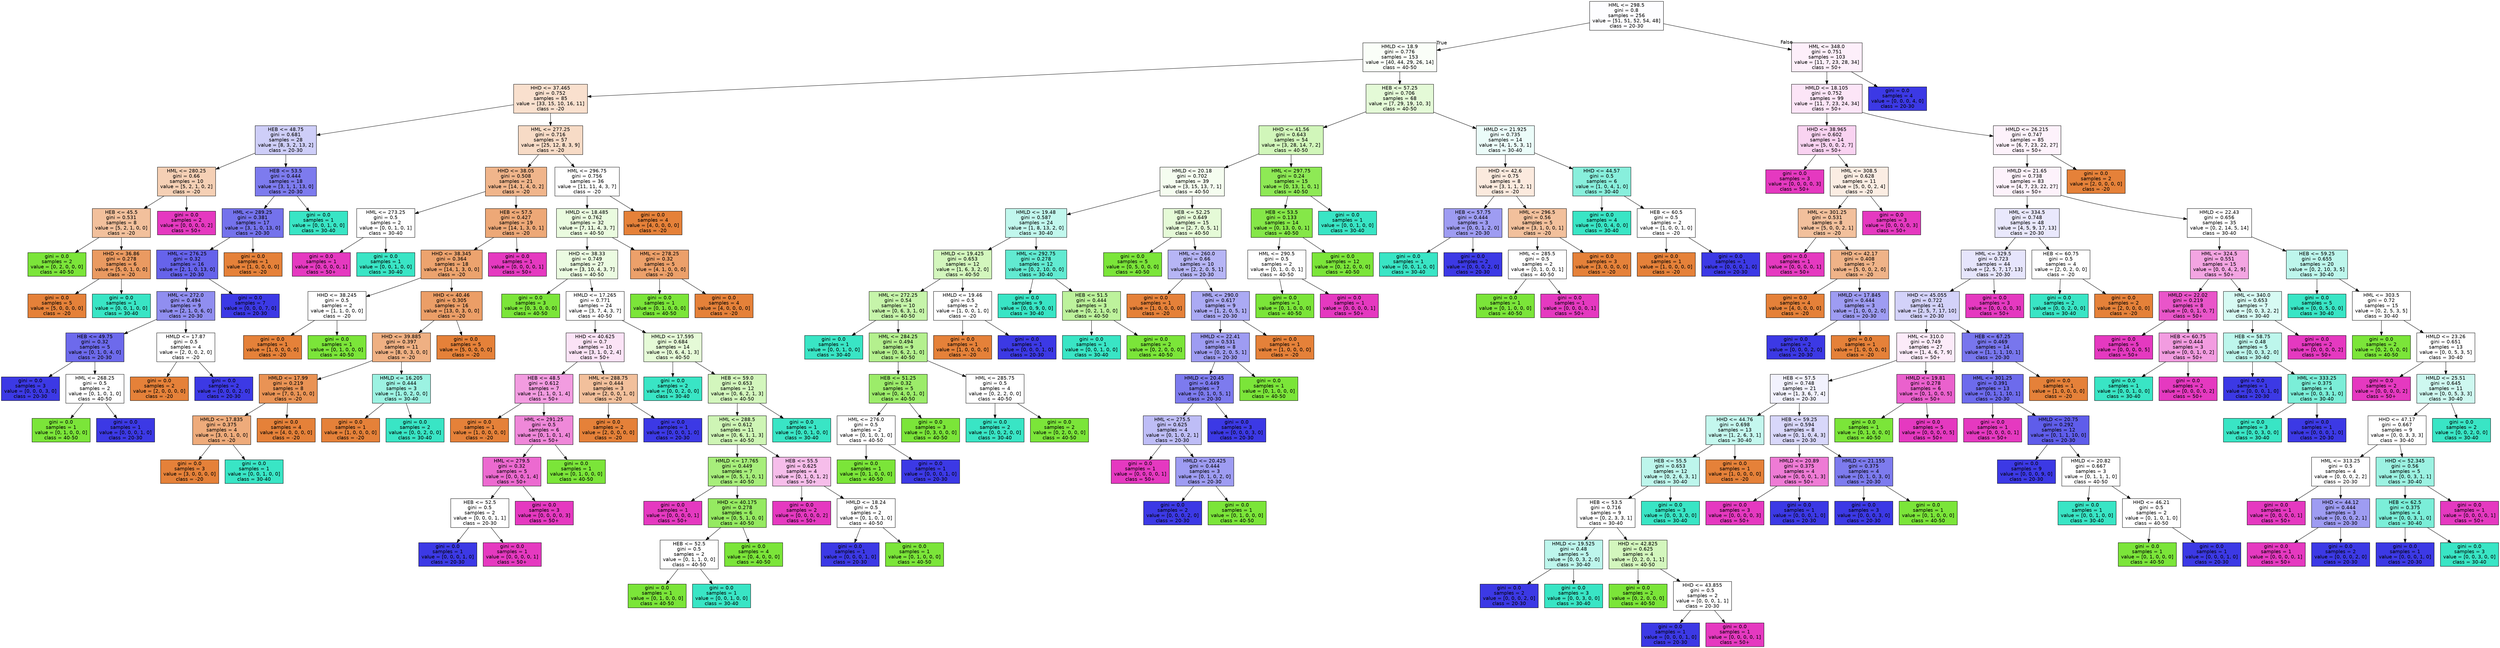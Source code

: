 digraph Tree {
node [shape=box, style="filled", color="black", fontname="helvetica"] ;
edge [fontname="helvetica"] ;
0 [label="HML <= 298.5\ngini = 0.8\nsamples = 256\nvalue = [51, 51, 52, 54, 48]\nclass = 20-30", fillcolor="#fdfdff"] ;
1 [label="HMLD <= 18.9\ngini = 0.776\nsamples = 153\nvalue = [40, 44, 29, 26, 14]\nclass = 40-50", fillcolor="#fafef8"] ;
0 -> 1 [labeldistance=2.5, labelangle=45, headlabel="True"] ;
2 [label="HHD <= 37.465\ngini = 0.752\nsamples = 85\nvalue = [33, 15, 10, 16, 11]\nclass = -20", fillcolor="#f9e0ce"] ;
1 -> 2 ;
3 [label="HEB <= 48.75\ngini = 0.681\nsamples = 28\nvalue = [8, 3, 2, 13, 2]\nclass = 20-30", fillcolor="#cecef8"] ;
2 -> 3 ;
4 [label="HML <= 280.25\ngini = 0.66\nsamples = 10\nvalue = [5, 2, 1, 0, 2]\nclass = -20", fillcolor="#f5d0b5"] ;
3 -> 4 ;
5 [label="HEB <= 45.5\ngini = 0.531\nsamples = 8\nvalue = [5, 2, 1, 0, 0]\nclass = -20", fillcolor="#f2c09c"] ;
4 -> 5 ;
6 [label="gini = 0.0\nsamples = 2\nvalue = [0, 2, 0, 0, 0]\nclass = 40-50", fillcolor="#7be539"] ;
5 -> 6 ;
7 [label="HHD <= 36.86\ngini = 0.278\nsamples = 6\nvalue = [5, 0, 1, 0, 0]\nclass = -20", fillcolor="#ea9a61"] ;
5 -> 7 ;
8 [label="gini = 0.0\nsamples = 5\nvalue = [5, 0, 0, 0, 0]\nclass = -20", fillcolor="#e58139"] ;
7 -> 8 ;
9 [label="gini = 0.0\nsamples = 1\nvalue = [0, 0, 1, 0, 0]\nclass = 30-40", fillcolor="#39e5c5"] ;
7 -> 9 ;
10 [label="gini = 0.0\nsamples = 2\nvalue = [0, 0, 0, 0, 2]\nclass = 50+", fillcolor="#e539c0"] ;
4 -> 10 ;
11 [label="HEB <= 53.5\ngini = 0.444\nsamples = 18\nvalue = [3, 1, 1, 13, 0]\nclass = 20-30", fillcolor="#7d7bee"] ;
3 -> 11 ;
12 [label="HML <= 289.25\ngini = 0.381\nsamples = 17\nvalue = [3, 1, 0, 13, 0]\nclass = 20-30", fillcolor="#7472ec"] ;
11 -> 12 ;
13 [label="HML <= 276.25\ngini = 0.32\nsamples = 16\nvalue = [2, 1, 0, 13, 0]\nclass = 20-30", fillcolor="#6663eb"] ;
12 -> 13 ;
14 [label="HML <= 272.0\ngini = 0.494\nsamples = 9\nvalue = [2, 1, 0, 6, 0]\nclass = 20-30", fillcolor="#908ef0"] ;
13 -> 14 ;
15 [label="HEB <= 49.75\ngini = 0.32\nsamples = 5\nvalue = [0, 1, 0, 4, 0]\nclass = 20-30", fillcolor="#6d6aec"] ;
14 -> 15 ;
16 [label="gini = 0.0\nsamples = 3\nvalue = [0, 0, 0, 3, 0]\nclass = 20-30", fillcolor="#3c39e5"] ;
15 -> 16 ;
17 [label="HML <= 268.25\ngini = 0.5\nsamples = 2\nvalue = [0, 1, 0, 1, 0]\nclass = 40-50", fillcolor="#ffffff"] ;
15 -> 17 ;
18 [label="gini = 0.0\nsamples = 1\nvalue = [0, 1, 0, 0, 0]\nclass = 40-50", fillcolor="#7be539"] ;
17 -> 18 ;
19 [label="gini = 0.0\nsamples = 1\nvalue = [0, 0, 0, 1, 0]\nclass = 20-30", fillcolor="#3c39e5"] ;
17 -> 19 ;
20 [label="HMLD <= 17.87\ngini = 0.5\nsamples = 4\nvalue = [2, 0, 0, 2, 0]\nclass = -20", fillcolor="#ffffff"] ;
14 -> 20 ;
21 [label="gini = 0.0\nsamples = 2\nvalue = [2, 0, 0, 0, 0]\nclass = -20", fillcolor="#e58139"] ;
20 -> 21 ;
22 [label="gini = 0.0\nsamples = 2\nvalue = [0, 0, 0, 2, 0]\nclass = 20-30", fillcolor="#3c39e5"] ;
20 -> 22 ;
23 [label="gini = 0.0\nsamples = 7\nvalue = [0, 0, 0, 7, 0]\nclass = 20-30", fillcolor="#3c39e5"] ;
13 -> 23 ;
24 [label="gini = 0.0\nsamples = 1\nvalue = [1, 0, 0, 0, 0]\nclass = -20", fillcolor="#e58139"] ;
12 -> 24 ;
25 [label="gini = 0.0\nsamples = 1\nvalue = [0, 0, 1, 0, 0]\nclass = 30-40", fillcolor="#39e5c5"] ;
11 -> 25 ;
26 [label="HML <= 277.25\ngini = 0.716\nsamples = 57\nvalue = [25, 12, 8, 3, 9]\nclass = -20", fillcolor="#f7dbc6"] ;
2 -> 26 ;
27 [label="HHD <= 38.05\ngini = 0.508\nsamples = 21\nvalue = [14, 1, 4, 0, 2]\nclass = -20", fillcolor="#f0b58b"] ;
26 -> 27 ;
28 [label="HML <= 273.25\ngini = 0.5\nsamples = 2\nvalue = [0, 0, 1, 0, 1]\nclass = 30-40", fillcolor="#ffffff"] ;
27 -> 28 ;
29 [label="gini = 0.0\nsamples = 1\nvalue = [0, 0, 0, 0, 1]\nclass = 50+", fillcolor="#e539c0"] ;
28 -> 29 ;
30 [label="gini = 0.0\nsamples = 1\nvalue = [0, 0, 1, 0, 0]\nclass = 30-40", fillcolor="#39e5c5"] ;
28 -> 30 ;
31 [label="HEB <= 57.5\ngini = 0.427\nsamples = 19\nvalue = [14, 1, 3, 0, 1]\nclass = -20", fillcolor="#eda877"] ;
27 -> 31 ;
32 [label="HHD <= 38.345\ngini = 0.364\nsamples = 18\nvalue = [14, 1, 3, 0, 0]\nclass = -20", fillcolor="#eca36e"] ;
31 -> 32 ;
33 [label="HHD <= 38.245\ngini = 0.5\nsamples = 2\nvalue = [1, 1, 0, 0, 0]\nclass = -20", fillcolor="#ffffff"] ;
32 -> 33 ;
34 [label="gini = 0.0\nsamples = 1\nvalue = [1, 0, 0, 0, 0]\nclass = -20", fillcolor="#e58139"] ;
33 -> 34 ;
35 [label="gini = 0.0\nsamples = 1\nvalue = [0, 1, 0, 0, 0]\nclass = 40-50", fillcolor="#7be539"] ;
33 -> 35 ;
36 [label="HHD <= 40.46\ngini = 0.305\nsamples = 16\nvalue = [13, 0, 3, 0, 0]\nclass = -20", fillcolor="#eb9e67"] ;
32 -> 36 ;
37 [label="HHD <= 39.885\ngini = 0.397\nsamples = 11\nvalue = [8, 0, 3, 0, 0]\nclass = -20", fillcolor="#efb083"] ;
36 -> 37 ;
38 [label="HMLD <= 17.99\ngini = 0.219\nsamples = 8\nvalue = [7, 0, 1, 0, 0]\nclass = -20", fillcolor="#e99355"] ;
37 -> 38 ;
39 [label="HMLD <= 17.835\ngini = 0.375\nsamples = 4\nvalue = [3, 0, 1, 0, 0]\nclass = -20", fillcolor="#eeab7b"] ;
38 -> 39 ;
40 [label="gini = 0.0\nsamples = 3\nvalue = [3, 0, 0, 0, 0]\nclass = -20", fillcolor="#e58139"] ;
39 -> 40 ;
41 [label="gini = 0.0\nsamples = 1\nvalue = [0, 0, 1, 0, 0]\nclass = 30-40", fillcolor="#39e5c5"] ;
39 -> 41 ;
42 [label="gini = 0.0\nsamples = 4\nvalue = [4, 0, 0, 0, 0]\nclass = -20", fillcolor="#e58139"] ;
38 -> 42 ;
43 [label="HMLD <= 16.205\ngini = 0.444\nsamples = 3\nvalue = [1, 0, 2, 0, 0]\nclass = 30-40", fillcolor="#9cf2e2"] ;
37 -> 43 ;
44 [label="gini = 0.0\nsamples = 1\nvalue = [1, 0, 0, 0, 0]\nclass = -20", fillcolor="#e58139"] ;
43 -> 44 ;
45 [label="gini = 0.0\nsamples = 2\nvalue = [0, 0, 2, 0, 0]\nclass = 30-40", fillcolor="#39e5c5"] ;
43 -> 45 ;
46 [label="gini = 0.0\nsamples = 5\nvalue = [5, 0, 0, 0, 0]\nclass = -20", fillcolor="#e58139"] ;
36 -> 46 ;
47 [label="gini = 0.0\nsamples = 1\nvalue = [0, 0, 0, 0, 1]\nclass = 50+", fillcolor="#e539c0"] ;
31 -> 47 ;
48 [label="HML <= 296.75\ngini = 0.756\nsamples = 36\nvalue = [11, 11, 4, 3, 7]\nclass = -20", fillcolor="#ffffff"] ;
26 -> 48 ;
49 [label="HMLD <= 18.485\ngini = 0.762\nsamples = 32\nvalue = [7, 11, 4, 3, 7]\nclass = 40-50", fillcolor="#eafbdf"] ;
48 -> 49 ;
50 [label="HHD <= 38.33\ngini = 0.749\nsamples = 27\nvalue = [3, 10, 4, 3, 7]\nclass = 40-50", fillcolor="#ebfbe1"] ;
49 -> 50 ;
51 [label="gini = 0.0\nsamples = 3\nvalue = [0, 3, 0, 0, 0]\nclass = 40-50", fillcolor="#7be539"] ;
50 -> 51 ;
52 [label="HMLD <= 17.265\ngini = 0.771\nsamples = 24\nvalue = [3, 7, 4, 3, 7]\nclass = 40-50", fillcolor="#ffffff"] ;
50 -> 52 ;
53 [label="HHD <= 40.625\ngini = 0.7\nsamples = 10\nvalue = [3, 1, 0, 2, 4]\nclass = 50+", fillcolor="#fbe3f6"] ;
52 -> 53 ;
54 [label="HEB <= 48.5\ngini = 0.612\nsamples = 7\nvalue = [1, 1, 0, 1, 4]\nclass = 50+", fillcolor="#f29ce0"] ;
53 -> 54 ;
55 [label="gini = 0.0\nsamples = 1\nvalue = [1, 0, 0, 0, 0]\nclass = -20", fillcolor="#e58139"] ;
54 -> 55 ;
56 [label="HML <= 291.25\ngini = 0.5\nsamples = 6\nvalue = [0, 1, 0, 1, 4]\nclass = 50+", fillcolor="#ef88d9"] ;
54 -> 56 ;
57 [label="HML <= 279.5\ngini = 0.32\nsamples = 5\nvalue = [0, 0, 0, 1, 4]\nclass = 50+", fillcolor="#ec6ad0"] ;
56 -> 57 ;
58 [label="HEB <= 52.5\ngini = 0.5\nsamples = 2\nvalue = [0, 0, 0, 1, 1]\nclass = 20-30", fillcolor="#ffffff"] ;
57 -> 58 ;
59 [label="gini = 0.0\nsamples = 1\nvalue = [0, 0, 0, 1, 0]\nclass = 20-30", fillcolor="#3c39e5"] ;
58 -> 59 ;
60 [label="gini = 0.0\nsamples = 1\nvalue = [0, 0, 0, 0, 1]\nclass = 50+", fillcolor="#e539c0"] ;
58 -> 60 ;
61 [label="gini = 0.0\nsamples = 3\nvalue = [0, 0, 0, 0, 3]\nclass = 50+", fillcolor="#e539c0"] ;
57 -> 61 ;
62 [label="gini = 0.0\nsamples = 1\nvalue = [0, 1, 0, 0, 0]\nclass = 40-50", fillcolor="#7be539"] ;
56 -> 62 ;
63 [label="HML <= 288.75\ngini = 0.444\nsamples = 3\nvalue = [2, 0, 0, 1, 0]\nclass = -20", fillcolor="#f2c09c"] ;
53 -> 63 ;
64 [label="gini = 0.0\nsamples = 2\nvalue = [2, 0, 0, 0, 0]\nclass = -20", fillcolor="#e58139"] ;
63 -> 64 ;
65 [label="gini = 0.0\nsamples = 1\nvalue = [0, 0, 0, 1, 0]\nclass = 20-30", fillcolor="#3c39e5"] ;
63 -> 65 ;
66 [label="HMLD <= 17.595\ngini = 0.684\nsamples = 14\nvalue = [0, 6, 4, 1, 3]\nclass = 40-50", fillcolor="#e5fad7"] ;
52 -> 66 ;
67 [label="gini = 0.0\nsamples = 2\nvalue = [0, 0, 2, 0, 0]\nclass = 30-40", fillcolor="#39e5c5"] ;
66 -> 67 ;
68 [label="HEB <= 59.0\ngini = 0.653\nsamples = 12\nvalue = [0, 6, 2, 1, 3]\nclass = 40-50", fillcolor="#d3f6bd"] ;
66 -> 68 ;
69 [label="HML <= 288.5\ngini = 0.612\nsamples = 11\nvalue = [0, 6, 1, 1, 3]\nclass = 40-50", fillcolor="#cef5b5"] ;
68 -> 69 ;
70 [label="HMLD <= 17.765\ngini = 0.449\nsamples = 7\nvalue = [0, 5, 1, 0, 1]\nclass = 40-50", fillcolor="#a7ee7b"] ;
69 -> 70 ;
71 [label="gini = 0.0\nsamples = 1\nvalue = [0, 0, 0, 0, 1]\nclass = 50+", fillcolor="#e539c0"] ;
70 -> 71 ;
72 [label="HHD <= 40.175\ngini = 0.278\nsamples = 6\nvalue = [0, 5, 1, 0, 0]\nclass = 40-50", fillcolor="#95ea61"] ;
70 -> 72 ;
73 [label="HEB <= 52.5\ngini = 0.5\nsamples = 2\nvalue = [0, 1, 1, 0, 0]\nclass = 40-50", fillcolor="#ffffff"] ;
72 -> 73 ;
74 [label="gini = 0.0\nsamples = 1\nvalue = [0, 1, 0, 0, 0]\nclass = 40-50", fillcolor="#7be539"] ;
73 -> 74 ;
75 [label="gini = 0.0\nsamples = 1\nvalue = [0, 0, 1, 0, 0]\nclass = 30-40", fillcolor="#39e5c5"] ;
73 -> 75 ;
76 [label="gini = 0.0\nsamples = 4\nvalue = [0, 4, 0, 0, 0]\nclass = 40-50", fillcolor="#7be539"] ;
72 -> 76 ;
77 [label="HEB <= 55.5\ngini = 0.625\nsamples = 4\nvalue = [0, 1, 0, 1, 2]\nclass = 50+", fillcolor="#f6bdea"] ;
69 -> 77 ;
78 [label="gini = 0.0\nsamples = 2\nvalue = [0, 0, 0, 0, 2]\nclass = 50+", fillcolor="#e539c0"] ;
77 -> 78 ;
79 [label="HMLD <= 18.24\ngini = 0.5\nsamples = 2\nvalue = [0, 1, 0, 1, 0]\nclass = 40-50", fillcolor="#ffffff"] ;
77 -> 79 ;
80 [label="gini = 0.0\nsamples = 1\nvalue = [0, 0, 0, 1, 0]\nclass = 20-30", fillcolor="#3c39e5"] ;
79 -> 80 ;
81 [label="gini = 0.0\nsamples = 1\nvalue = [0, 1, 0, 0, 0]\nclass = 40-50", fillcolor="#7be539"] ;
79 -> 81 ;
82 [label="gini = 0.0\nsamples = 1\nvalue = [0, 0, 1, 0, 0]\nclass = 30-40", fillcolor="#39e5c5"] ;
68 -> 82 ;
83 [label="HML <= 278.25\ngini = 0.32\nsamples = 5\nvalue = [4, 1, 0, 0, 0]\nclass = -20", fillcolor="#eca06a"] ;
49 -> 83 ;
84 [label="gini = 0.0\nsamples = 1\nvalue = [0, 1, 0, 0, 0]\nclass = 40-50", fillcolor="#7be539"] ;
83 -> 84 ;
85 [label="gini = 0.0\nsamples = 4\nvalue = [4, 0, 0, 0, 0]\nclass = -20", fillcolor="#e58139"] ;
83 -> 85 ;
86 [label="gini = 0.0\nsamples = 4\nvalue = [4, 0, 0, 0, 0]\nclass = -20", fillcolor="#e58139"] ;
48 -> 86 ;
87 [label="HEB <= 57.25\ngini = 0.706\nsamples = 68\nvalue = [7, 29, 19, 10, 3]\nclass = 40-50", fillcolor="#e4fad7"] ;
1 -> 87 ;
88 [label="HHD <= 41.56\ngini = 0.643\nsamples = 54\nvalue = [3, 28, 14, 7, 2]\nclass = 40-50", fillcolor="#d1f6ba"] ;
87 -> 88 ;
89 [label="HMLD <= 20.18\ngini = 0.702\nsamples = 39\nvalue = [3, 15, 13, 7, 1]\nclass = 40-50", fillcolor="#f5fdf0"] ;
88 -> 89 ;
90 [label="HMLD <= 19.48\ngini = 0.587\nsamples = 24\nvalue = [1, 8, 13, 2, 0]\nclass = 30-40", fillcolor="#c1f7ed"] ;
89 -> 90 ;
91 [label="HMLD <= 19.425\ngini = 0.653\nsamples = 12\nvalue = [1, 6, 3, 2, 0]\nclass = 40-50", fillcolor="#d3f6bd"] ;
90 -> 91 ;
92 [label="HML <= 272.25\ngini = 0.54\nsamples = 10\nvalue = [0, 6, 3, 1, 0]\nclass = 40-50", fillcolor="#c6f4aa"] ;
91 -> 92 ;
93 [label="gini = 0.0\nsamples = 1\nvalue = [0, 0, 1, 0, 0]\nclass = 30-40", fillcolor="#39e5c5"] ;
92 -> 93 ;
94 [label="HML <= 284.25\ngini = 0.494\nsamples = 9\nvalue = [0, 6, 2, 1, 0]\nclass = 40-50", fillcolor="#b4f08e"] ;
92 -> 94 ;
95 [label="HEB <= 51.25\ngini = 0.32\nsamples = 5\nvalue = [0, 4, 0, 1, 0]\nclass = 40-50", fillcolor="#9cec6a"] ;
94 -> 95 ;
96 [label="HML <= 276.0\ngini = 0.5\nsamples = 2\nvalue = [0, 1, 0, 1, 0]\nclass = 40-50", fillcolor="#ffffff"] ;
95 -> 96 ;
97 [label="gini = 0.0\nsamples = 1\nvalue = [0, 1, 0, 0, 0]\nclass = 40-50", fillcolor="#7be539"] ;
96 -> 97 ;
98 [label="gini = 0.0\nsamples = 1\nvalue = [0, 0, 0, 1, 0]\nclass = 20-30", fillcolor="#3c39e5"] ;
96 -> 98 ;
99 [label="gini = 0.0\nsamples = 3\nvalue = [0, 3, 0, 0, 0]\nclass = 40-50", fillcolor="#7be539"] ;
95 -> 99 ;
100 [label="HML <= 285.75\ngini = 0.5\nsamples = 4\nvalue = [0, 2, 2, 0, 0]\nclass = 40-50", fillcolor="#ffffff"] ;
94 -> 100 ;
101 [label="gini = 0.0\nsamples = 2\nvalue = [0, 0, 2, 0, 0]\nclass = 30-40", fillcolor="#39e5c5"] ;
100 -> 101 ;
102 [label="gini = 0.0\nsamples = 2\nvalue = [0, 2, 0, 0, 0]\nclass = 40-50", fillcolor="#7be539"] ;
100 -> 102 ;
103 [label="HMLD <= 19.46\ngini = 0.5\nsamples = 2\nvalue = [1, 0, 0, 1, 0]\nclass = -20", fillcolor="#ffffff"] ;
91 -> 103 ;
104 [label="gini = 0.0\nsamples = 1\nvalue = [1, 0, 0, 0, 0]\nclass = -20", fillcolor="#e58139"] ;
103 -> 104 ;
105 [label="gini = 0.0\nsamples = 1\nvalue = [0, 0, 0, 1, 0]\nclass = 20-30", fillcolor="#3c39e5"] ;
103 -> 105 ;
106 [label="HML <= 292.75\ngini = 0.278\nsamples = 12\nvalue = [0, 2, 10, 0, 0]\nclass = 30-40", fillcolor="#61ead1"] ;
90 -> 106 ;
107 [label="gini = 0.0\nsamples = 9\nvalue = [0, 0, 9, 0, 0]\nclass = 30-40", fillcolor="#39e5c5"] ;
106 -> 107 ;
108 [label="HEB <= 51.5\ngini = 0.444\nsamples = 3\nvalue = [0, 2, 1, 0, 0]\nclass = 40-50", fillcolor="#bdf29c"] ;
106 -> 108 ;
109 [label="gini = 0.0\nsamples = 1\nvalue = [0, 0, 1, 0, 0]\nclass = 30-40", fillcolor="#39e5c5"] ;
108 -> 109 ;
110 [label="gini = 0.0\nsamples = 2\nvalue = [0, 2, 0, 0, 0]\nclass = 40-50", fillcolor="#7be539"] ;
108 -> 110 ;
111 [label="HEB <= 52.25\ngini = 0.649\nsamples = 15\nvalue = [2, 7, 0, 5, 1]\nclass = 40-50", fillcolor="#e5fad7"] ;
89 -> 111 ;
112 [label="gini = 0.0\nsamples = 5\nvalue = [0, 5, 0, 0, 0]\nclass = 40-50", fillcolor="#7be539"] ;
111 -> 112 ;
113 [label="HML <= 260.0\ngini = 0.66\nsamples = 10\nvalue = [2, 2, 0, 5, 1]\nclass = 20-30", fillcolor="#b6b5f5"] ;
111 -> 113 ;
114 [label="gini = 0.0\nsamples = 1\nvalue = [1, 0, 0, 0, 0]\nclass = -20", fillcolor="#e58139"] ;
113 -> 114 ;
115 [label="HML <= 290.0\ngini = 0.617\nsamples = 9\nvalue = [1, 2, 0, 5, 1]\nclass = 20-30", fillcolor="#abaaf4"] ;
113 -> 115 ;
116 [label="HMLD <= 22.41\ngini = 0.531\nsamples = 8\nvalue = [0, 2, 0, 5, 1]\nclass = 20-30", fillcolor="#9e9cf2"] ;
115 -> 116 ;
117 [label="HMLD <= 20.45\ngini = 0.449\nsamples = 7\nvalue = [0, 1, 0, 5, 1]\nclass = 20-30", fillcolor="#7d7bee"] ;
116 -> 117 ;
118 [label="HML <= 275.5\ngini = 0.625\nsamples = 4\nvalue = [0, 1, 0, 2, 1]\nclass = 20-30", fillcolor="#bebdf6"] ;
117 -> 118 ;
119 [label="gini = 0.0\nsamples = 1\nvalue = [0, 0, 0, 0, 1]\nclass = 50+", fillcolor="#e539c0"] ;
118 -> 119 ;
120 [label="HMLD <= 20.425\ngini = 0.444\nsamples = 3\nvalue = [0, 1, 0, 2, 0]\nclass = 20-30", fillcolor="#9e9cf2"] ;
118 -> 120 ;
121 [label="gini = 0.0\nsamples = 2\nvalue = [0, 0, 0, 2, 0]\nclass = 20-30", fillcolor="#3c39e5"] ;
120 -> 121 ;
122 [label="gini = 0.0\nsamples = 1\nvalue = [0, 1, 0, 0, 0]\nclass = 40-50", fillcolor="#7be539"] ;
120 -> 122 ;
123 [label="gini = 0.0\nsamples = 3\nvalue = [0, 0, 0, 3, 0]\nclass = 20-30", fillcolor="#3c39e5"] ;
117 -> 123 ;
124 [label="gini = 0.0\nsamples = 1\nvalue = [0, 1, 0, 0, 0]\nclass = 40-50", fillcolor="#7be539"] ;
116 -> 124 ;
125 [label="gini = 0.0\nsamples = 1\nvalue = [1, 0, 0, 0, 0]\nclass = -20", fillcolor="#e58139"] ;
115 -> 125 ;
126 [label="HML <= 297.75\ngini = 0.24\nsamples = 15\nvalue = [0, 13, 1, 0, 1]\nclass = 40-50", fillcolor="#8ee955"] ;
88 -> 126 ;
127 [label="HEB <= 53.5\ngini = 0.133\nsamples = 14\nvalue = [0, 13, 0, 0, 1]\nclass = 40-50", fillcolor="#85e748"] ;
126 -> 127 ;
128 [label="HML <= 290.5\ngini = 0.5\nsamples = 2\nvalue = [0, 1, 0, 0, 1]\nclass = 40-50", fillcolor="#ffffff"] ;
127 -> 128 ;
129 [label="gini = 0.0\nsamples = 1\nvalue = [0, 1, 0, 0, 0]\nclass = 40-50", fillcolor="#7be539"] ;
128 -> 129 ;
130 [label="gini = 0.0\nsamples = 1\nvalue = [0, 0, 0, 0, 1]\nclass = 50+", fillcolor="#e539c0"] ;
128 -> 130 ;
131 [label="gini = 0.0\nsamples = 12\nvalue = [0, 12, 0, 0, 0]\nclass = 40-50", fillcolor="#7be539"] ;
127 -> 131 ;
132 [label="gini = 0.0\nsamples = 1\nvalue = [0, 0, 1, 0, 0]\nclass = 30-40", fillcolor="#39e5c5"] ;
126 -> 132 ;
133 [label="HMLD <= 21.925\ngini = 0.735\nsamples = 14\nvalue = [4, 1, 5, 3, 1]\nclass = 30-40", fillcolor="#ebfcf9"] ;
87 -> 133 ;
134 [label="HHD <= 42.6\ngini = 0.75\nsamples = 8\nvalue = [3, 1, 1, 2, 1]\nclass = -20", fillcolor="#fbeade"] ;
133 -> 134 ;
135 [label="HEB <= 57.75\ngini = 0.444\nsamples = 3\nvalue = [0, 0, 1, 2, 0]\nclass = 20-30", fillcolor="#9e9cf2"] ;
134 -> 135 ;
136 [label="gini = 0.0\nsamples = 1\nvalue = [0, 0, 1, 0, 0]\nclass = 30-40", fillcolor="#39e5c5"] ;
135 -> 136 ;
137 [label="gini = 0.0\nsamples = 2\nvalue = [0, 0, 0, 2, 0]\nclass = 20-30", fillcolor="#3c39e5"] ;
135 -> 137 ;
138 [label="HML <= 296.5\ngini = 0.56\nsamples = 5\nvalue = [3, 1, 0, 0, 1]\nclass = -20", fillcolor="#f2c09c"] ;
134 -> 138 ;
139 [label="HML <= 285.5\ngini = 0.5\nsamples = 2\nvalue = [0, 1, 0, 0, 1]\nclass = 40-50", fillcolor="#ffffff"] ;
138 -> 139 ;
140 [label="gini = 0.0\nsamples = 1\nvalue = [0, 1, 0, 0, 0]\nclass = 40-50", fillcolor="#7be539"] ;
139 -> 140 ;
141 [label="gini = 0.0\nsamples = 1\nvalue = [0, 0, 0, 0, 1]\nclass = 50+", fillcolor="#e539c0"] ;
139 -> 141 ;
142 [label="gini = 0.0\nsamples = 3\nvalue = [3, 0, 0, 0, 0]\nclass = -20", fillcolor="#e58139"] ;
138 -> 142 ;
143 [label="HHD <= 44.57\ngini = 0.5\nsamples = 6\nvalue = [1, 0, 4, 1, 0]\nclass = 30-40", fillcolor="#88efdc"] ;
133 -> 143 ;
144 [label="gini = 0.0\nsamples = 4\nvalue = [0, 0, 4, 0, 0]\nclass = 30-40", fillcolor="#39e5c5"] ;
143 -> 144 ;
145 [label="HEB <= 60.5\ngini = 0.5\nsamples = 2\nvalue = [1, 0, 0, 1, 0]\nclass = -20", fillcolor="#ffffff"] ;
143 -> 145 ;
146 [label="gini = 0.0\nsamples = 1\nvalue = [1, 0, 0, 0, 0]\nclass = -20", fillcolor="#e58139"] ;
145 -> 146 ;
147 [label="gini = 0.0\nsamples = 1\nvalue = [0, 0, 0, 1, 0]\nclass = 20-30", fillcolor="#3c39e5"] ;
145 -> 147 ;
148 [label="HML <= 348.0\ngini = 0.751\nsamples = 103\nvalue = [11, 7, 23, 28, 34]\nclass = 50+", fillcolor="#fdeffa"] ;
0 -> 148 [labeldistance=2.5, labelangle=-45, headlabel="False"] ;
149 [label="HMLD <= 18.105\ngini = 0.752\nsamples = 99\nvalue = [11, 7, 23, 24, 34]\nclass = 50+", fillcolor="#fce5f7"] ;
148 -> 149 ;
150 [label="HHD <= 38.965\ngini = 0.602\nsamples = 14\nvalue = [5, 0, 0, 2, 7]\nclass = 50+", fillcolor="#f9d3f1"] ;
149 -> 150 ;
151 [label="gini = 0.0\nsamples = 3\nvalue = [0, 0, 0, 0, 3]\nclass = 50+", fillcolor="#e539c0"] ;
150 -> 151 ;
152 [label="HML <= 308.5\ngini = 0.628\nsamples = 11\nvalue = [5, 0, 0, 2, 4]\nclass = -20", fillcolor="#fbede3"] ;
150 -> 152 ;
153 [label="HML <= 301.25\ngini = 0.531\nsamples = 8\nvalue = [5, 0, 0, 2, 1]\nclass = -20", fillcolor="#f2c09c"] ;
152 -> 153 ;
154 [label="gini = 0.0\nsamples = 1\nvalue = [0, 0, 0, 0, 1]\nclass = 50+", fillcolor="#e539c0"] ;
153 -> 154 ;
155 [label="HHD <= 42.17\ngini = 0.408\nsamples = 7\nvalue = [5, 0, 0, 2, 0]\nclass = -20", fillcolor="#efb388"] ;
153 -> 155 ;
156 [label="gini = 0.0\nsamples = 4\nvalue = [4, 0, 0, 0, 0]\nclass = -20", fillcolor="#e58139"] ;
155 -> 156 ;
157 [label="HMLD <= 17.845\ngini = 0.444\nsamples = 3\nvalue = [1, 0, 0, 2, 0]\nclass = 20-30", fillcolor="#9e9cf2"] ;
155 -> 157 ;
158 [label="gini = 0.0\nsamples = 2\nvalue = [0, 0, 0, 2, 0]\nclass = 20-30", fillcolor="#3c39e5"] ;
157 -> 158 ;
159 [label="gini = 0.0\nsamples = 1\nvalue = [1, 0, 0, 0, 0]\nclass = -20", fillcolor="#e58139"] ;
157 -> 159 ;
160 [label="gini = 0.0\nsamples = 3\nvalue = [0, 0, 0, 0, 3]\nclass = 50+", fillcolor="#e539c0"] ;
152 -> 160 ;
161 [label="HMLD <= 26.215\ngini = 0.747\nsamples = 85\nvalue = [6, 7, 23, 22, 27]\nclass = 50+", fillcolor="#fdf2fb"] ;
149 -> 161 ;
162 [label="HMLD <= 21.65\ngini = 0.738\nsamples = 83\nvalue = [4, 7, 23, 22, 27]\nclass = 50+", fillcolor="#fdf2fb"] ;
161 -> 162 ;
163 [label="HML <= 334.5\ngini = 0.748\nsamples = 48\nvalue = [4, 5, 9, 17, 13]\nclass = 20-30", fillcolor="#e9e8fc"] ;
162 -> 163 ;
164 [label="HML <= 329.5\ngini = 0.723\nsamples = 44\nvalue = [2, 5, 7, 17, 13]\nclass = 20-30", fillcolor="#e6e5fc"] ;
163 -> 164 ;
165 [label="HHD <= 45.055\ngini = 0.722\nsamples = 41\nvalue = [2, 5, 7, 17, 10]\nclass = 20-30", fillcolor="#d3d2f9"] ;
164 -> 165 ;
166 [label="HML <= 310.0\ngini = 0.749\nsamples = 27\nvalue = [1, 4, 6, 7, 9]\nclass = 50+", fillcolor="#fcebf9"] ;
165 -> 166 ;
167 [label="HEB <= 57.5\ngini = 0.748\nsamples = 21\nvalue = [1, 3, 6, 7, 4]\nclass = 20-30", fillcolor="#f2f2fd"] ;
166 -> 167 ;
168 [label="HHD <= 44.76\ngini = 0.698\nsamples = 13\nvalue = [1, 2, 6, 3, 1]\nclass = 30-40", fillcolor="#c4f7ee"] ;
167 -> 168 ;
169 [label="HEB <= 55.5\ngini = 0.653\nsamples = 12\nvalue = [0, 2, 6, 3, 1]\nclass = 30-40", fillcolor="#bdf6ec"] ;
168 -> 169 ;
170 [label="HEB <= 53.5\ngini = 0.716\nsamples = 9\nvalue = [0, 2, 3, 3, 1]\nclass = 30-40", fillcolor="#ffffff"] ;
169 -> 170 ;
171 [label="HMLD <= 19.525\ngini = 0.48\nsamples = 5\nvalue = [0, 0, 3, 2, 0]\nclass = 30-40", fillcolor="#bdf6ec"] ;
170 -> 171 ;
172 [label="gini = 0.0\nsamples = 2\nvalue = [0, 0, 0, 2, 0]\nclass = 20-30", fillcolor="#3c39e5"] ;
171 -> 172 ;
173 [label="gini = 0.0\nsamples = 3\nvalue = [0, 0, 3, 0, 0]\nclass = 30-40", fillcolor="#39e5c5"] ;
171 -> 173 ;
174 [label="HHD <= 42.825\ngini = 0.625\nsamples = 4\nvalue = [0, 2, 0, 1, 1]\nclass = 40-50", fillcolor="#d3f6bd"] ;
170 -> 174 ;
175 [label="gini = 0.0\nsamples = 2\nvalue = [0, 2, 0, 0, 0]\nclass = 40-50", fillcolor="#7be539"] ;
174 -> 175 ;
176 [label="HHD <= 43.855\ngini = 0.5\nsamples = 2\nvalue = [0, 0, 0, 1, 1]\nclass = 20-30", fillcolor="#ffffff"] ;
174 -> 176 ;
177 [label="gini = 0.0\nsamples = 1\nvalue = [0, 0, 0, 1, 0]\nclass = 20-30", fillcolor="#3c39e5"] ;
176 -> 177 ;
178 [label="gini = 0.0\nsamples = 1\nvalue = [0, 0, 0, 0, 1]\nclass = 50+", fillcolor="#e539c0"] ;
176 -> 178 ;
179 [label="gini = 0.0\nsamples = 3\nvalue = [0, 0, 3, 0, 0]\nclass = 30-40", fillcolor="#39e5c5"] ;
169 -> 179 ;
180 [label="gini = 0.0\nsamples = 1\nvalue = [1, 0, 0, 0, 0]\nclass = -20", fillcolor="#e58139"] ;
168 -> 180 ;
181 [label="HEB <= 59.25\ngini = 0.594\nsamples = 8\nvalue = [0, 1, 0, 4, 3]\nclass = 20-30", fillcolor="#d8d7fa"] ;
167 -> 181 ;
182 [label="HMLD <= 20.89\ngini = 0.375\nsamples = 4\nvalue = [0, 0, 0, 1, 3]\nclass = 50+", fillcolor="#ee7bd5"] ;
181 -> 182 ;
183 [label="gini = 0.0\nsamples = 3\nvalue = [0, 0, 0, 0, 3]\nclass = 50+", fillcolor="#e539c0"] ;
182 -> 183 ;
184 [label="gini = 0.0\nsamples = 1\nvalue = [0, 0, 0, 1, 0]\nclass = 20-30", fillcolor="#3c39e5"] ;
182 -> 184 ;
185 [label="HMLD <= 21.155\ngini = 0.375\nsamples = 4\nvalue = [0, 1, 0, 3, 0]\nclass = 20-30", fillcolor="#7d7bee"] ;
181 -> 185 ;
186 [label="gini = 0.0\nsamples = 3\nvalue = [0, 0, 0, 3, 0]\nclass = 20-30", fillcolor="#3c39e5"] ;
185 -> 186 ;
187 [label="gini = 0.0\nsamples = 1\nvalue = [0, 1, 0, 0, 0]\nclass = 40-50", fillcolor="#7be539"] ;
185 -> 187 ;
188 [label="HMLD <= 19.81\ngini = 0.278\nsamples = 6\nvalue = [0, 1, 0, 0, 5]\nclass = 50+", fillcolor="#ea61cd"] ;
166 -> 188 ;
189 [label="gini = 0.0\nsamples = 1\nvalue = [0, 1, 0, 0, 0]\nclass = 40-50", fillcolor="#7be539"] ;
188 -> 189 ;
190 [label="gini = 0.0\nsamples = 5\nvalue = [0, 0, 0, 0, 5]\nclass = 50+", fillcolor="#e539c0"] ;
188 -> 190 ;
191 [label="HEB <= 67.25\ngini = 0.469\nsamples = 14\nvalue = [1, 1, 1, 10, 1]\nclass = 20-30", fillcolor="#7876ed"] ;
165 -> 191 ;
192 [label="HML <= 301.25\ngini = 0.391\nsamples = 13\nvalue = [0, 1, 1, 10, 1]\nclass = 20-30", fillcolor="#6d6bec"] ;
191 -> 192 ;
193 [label="gini = 0.0\nsamples = 1\nvalue = [0, 0, 0, 0, 1]\nclass = 50+", fillcolor="#e539c0"] ;
192 -> 193 ;
194 [label="HMLD <= 20.75\ngini = 0.292\nsamples = 12\nvalue = [0, 1, 1, 10, 0]\nclass = 20-30", fillcolor="#5f5dea"] ;
192 -> 194 ;
195 [label="gini = 0.0\nsamples = 9\nvalue = [0, 0, 0, 9, 0]\nclass = 20-30", fillcolor="#3c39e5"] ;
194 -> 195 ;
196 [label="HMLD <= 20.82\ngini = 0.667\nsamples = 3\nvalue = [0, 1, 1, 1, 0]\nclass = 40-50", fillcolor="#ffffff"] ;
194 -> 196 ;
197 [label="gini = 0.0\nsamples = 1\nvalue = [0, 0, 1, 0, 0]\nclass = 30-40", fillcolor="#39e5c5"] ;
196 -> 197 ;
198 [label="HHD <= 46.21\ngini = 0.5\nsamples = 2\nvalue = [0, 1, 0, 1, 0]\nclass = 40-50", fillcolor="#ffffff"] ;
196 -> 198 ;
199 [label="gini = 0.0\nsamples = 1\nvalue = [0, 1, 0, 0, 0]\nclass = 40-50", fillcolor="#7be539"] ;
198 -> 199 ;
200 [label="gini = 0.0\nsamples = 1\nvalue = [0, 0, 0, 1, 0]\nclass = 20-30", fillcolor="#3c39e5"] ;
198 -> 200 ;
201 [label="gini = 0.0\nsamples = 1\nvalue = [1, 0, 0, 0, 0]\nclass = -20", fillcolor="#e58139"] ;
191 -> 201 ;
202 [label="gini = 0.0\nsamples = 3\nvalue = [0, 0, 0, 0, 3]\nclass = 50+", fillcolor="#e539c0"] ;
164 -> 202 ;
203 [label="HEB <= 60.75\ngini = 0.5\nsamples = 4\nvalue = [2, 0, 2, 0, 0]\nclass = -20", fillcolor="#ffffff"] ;
163 -> 203 ;
204 [label="gini = 0.0\nsamples = 2\nvalue = [0, 0, 2, 0, 0]\nclass = 30-40", fillcolor="#39e5c5"] ;
203 -> 204 ;
205 [label="gini = 0.0\nsamples = 2\nvalue = [2, 0, 0, 0, 0]\nclass = -20", fillcolor="#e58139"] ;
203 -> 205 ;
206 [label="HMLD <= 22.43\ngini = 0.656\nsamples = 35\nvalue = [0, 2, 14, 5, 14]\nclass = 30-40", fillcolor="#ffffff"] ;
162 -> 206 ;
207 [label="HML <= 324.5\ngini = 0.551\nsamples = 15\nvalue = [0, 0, 4, 2, 9]\nclass = 50+", fillcolor="#f3a5e2"] ;
206 -> 207 ;
208 [label="HMLD <= 22.02\ngini = 0.219\nsamples = 8\nvalue = [0, 0, 1, 0, 7]\nclass = 50+", fillcolor="#e955c9"] ;
207 -> 208 ;
209 [label="gini = 0.0\nsamples = 5\nvalue = [0, 0, 0, 0, 5]\nclass = 50+", fillcolor="#e539c0"] ;
208 -> 209 ;
210 [label="HEB <= 60.75\ngini = 0.444\nsamples = 3\nvalue = [0, 0, 1, 0, 2]\nclass = 50+", fillcolor="#f29ce0"] ;
208 -> 210 ;
211 [label="gini = 0.0\nsamples = 1\nvalue = [0, 0, 1, 0, 0]\nclass = 30-40", fillcolor="#39e5c5"] ;
210 -> 211 ;
212 [label="gini = 0.0\nsamples = 2\nvalue = [0, 0, 0, 0, 2]\nclass = 50+", fillcolor="#e539c0"] ;
210 -> 212 ;
213 [label="HML <= 340.0\ngini = 0.653\nsamples = 7\nvalue = [0, 0, 3, 2, 2]\nclass = 30-40", fillcolor="#d7faf3"] ;
207 -> 213 ;
214 [label="HEB <= 58.75\ngini = 0.48\nsamples = 5\nvalue = [0, 0, 3, 2, 0]\nclass = 30-40", fillcolor="#bdf6ec"] ;
213 -> 214 ;
215 [label="gini = 0.0\nsamples = 1\nvalue = [0, 0, 0, 1, 0]\nclass = 20-30", fillcolor="#3c39e5"] ;
214 -> 215 ;
216 [label="HML <= 333.25\ngini = 0.375\nsamples = 4\nvalue = [0, 0, 3, 1, 0]\nclass = 30-40", fillcolor="#7beed8"] ;
214 -> 216 ;
217 [label="gini = 0.0\nsamples = 3\nvalue = [0, 0, 3, 0, 0]\nclass = 30-40", fillcolor="#39e5c5"] ;
216 -> 217 ;
218 [label="gini = 0.0\nsamples = 1\nvalue = [0, 0, 0, 1, 0]\nclass = 20-30", fillcolor="#3c39e5"] ;
216 -> 218 ;
219 [label="gini = 0.0\nsamples = 2\nvalue = [0, 0, 0, 0, 2]\nclass = 50+", fillcolor="#e539c0"] ;
213 -> 219 ;
220 [label="HEB <= 59.25\ngini = 0.655\nsamples = 20\nvalue = [0, 2, 10, 3, 5]\nclass = 30-40", fillcolor="#bdf6ec"] ;
206 -> 220 ;
221 [label="gini = 0.0\nsamples = 5\nvalue = [0, 0, 5, 0, 0]\nclass = 30-40", fillcolor="#39e5c5"] ;
220 -> 221 ;
222 [label="HML <= 303.5\ngini = 0.72\nsamples = 15\nvalue = [0, 2, 5, 3, 5]\nclass = 30-40", fillcolor="#ffffff"] ;
220 -> 222 ;
223 [label="gini = 0.0\nsamples = 2\nvalue = [0, 2, 0, 0, 0]\nclass = 40-50", fillcolor="#7be539"] ;
222 -> 223 ;
224 [label="HMLD <= 23.26\ngini = 0.651\nsamples = 13\nvalue = [0, 0, 5, 3, 5]\nclass = 30-40", fillcolor="#ffffff"] ;
222 -> 224 ;
225 [label="gini = 0.0\nsamples = 2\nvalue = [0, 0, 0, 0, 2]\nclass = 50+", fillcolor="#e539c0"] ;
224 -> 225 ;
226 [label="HMLD <= 25.51\ngini = 0.645\nsamples = 11\nvalue = [0, 0, 5, 3, 3]\nclass = 30-40", fillcolor="#cef8f0"] ;
224 -> 226 ;
227 [label="HHD <= 47.17\ngini = 0.667\nsamples = 9\nvalue = [0, 0, 3, 3, 3]\nclass = 30-40", fillcolor="#ffffff"] ;
226 -> 227 ;
228 [label="HML <= 313.25\ngini = 0.5\nsamples = 4\nvalue = [0, 0, 0, 2, 2]\nclass = 20-30", fillcolor="#ffffff"] ;
227 -> 228 ;
229 [label="gini = 0.0\nsamples = 1\nvalue = [0, 0, 0, 0, 1]\nclass = 50+", fillcolor="#e539c0"] ;
228 -> 229 ;
230 [label="HHD <= 44.12\ngini = 0.444\nsamples = 3\nvalue = [0, 0, 0, 2, 1]\nclass = 20-30", fillcolor="#9e9cf2"] ;
228 -> 230 ;
231 [label="gini = 0.0\nsamples = 1\nvalue = [0, 0, 0, 0, 1]\nclass = 50+", fillcolor="#e539c0"] ;
230 -> 231 ;
232 [label="gini = 0.0\nsamples = 2\nvalue = [0, 0, 0, 2, 0]\nclass = 20-30", fillcolor="#3c39e5"] ;
230 -> 232 ;
233 [label="HHD <= 52.345\ngini = 0.56\nsamples = 5\nvalue = [0, 0, 3, 1, 1]\nclass = 30-40", fillcolor="#9cf2e2"] ;
227 -> 233 ;
234 [label="HEB <= 62.5\ngini = 0.375\nsamples = 4\nvalue = [0, 0, 3, 1, 0]\nclass = 30-40", fillcolor="#7beed8"] ;
233 -> 234 ;
235 [label="gini = 0.0\nsamples = 1\nvalue = [0, 0, 0, 1, 0]\nclass = 20-30", fillcolor="#3c39e5"] ;
234 -> 235 ;
236 [label="gini = 0.0\nsamples = 3\nvalue = [0, 0, 3, 0, 0]\nclass = 30-40", fillcolor="#39e5c5"] ;
234 -> 236 ;
237 [label="gini = 0.0\nsamples = 1\nvalue = [0, 0, 0, 0, 1]\nclass = 50+", fillcolor="#e539c0"] ;
233 -> 237 ;
238 [label="gini = 0.0\nsamples = 2\nvalue = [0, 0, 2, 0, 0]\nclass = 30-40", fillcolor="#39e5c5"] ;
226 -> 238 ;
239 [label="gini = 0.0\nsamples = 2\nvalue = [2, 0, 0, 0, 0]\nclass = -20", fillcolor="#e58139"] ;
161 -> 239 ;
240 [label="gini = 0.0\nsamples = 4\nvalue = [0, 0, 0, 4, 0]\nclass = 20-30", fillcolor="#3c39e5"] ;
148 -> 240 ;
}